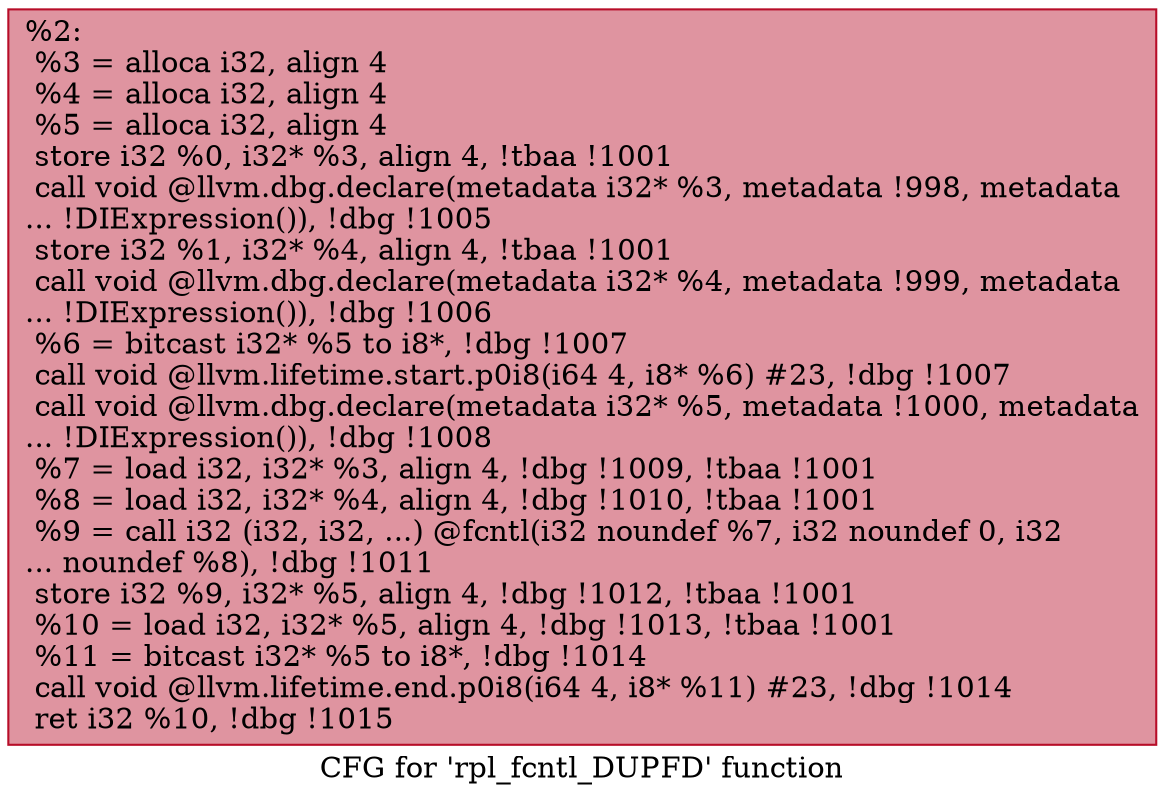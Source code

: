 digraph "CFG for 'rpl_fcntl_DUPFD' function" {
	label="CFG for 'rpl_fcntl_DUPFD' function";

	Node0x23aa4a0 [shape=record,color="#b70d28ff", style=filled, fillcolor="#b70d2870",label="{%2:\l  %3 = alloca i32, align 4\l  %4 = alloca i32, align 4\l  %5 = alloca i32, align 4\l  store i32 %0, i32* %3, align 4, !tbaa !1001\l  call void @llvm.dbg.declare(metadata i32* %3, metadata !998, metadata\l... !DIExpression()), !dbg !1005\l  store i32 %1, i32* %4, align 4, !tbaa !1001\l  call void @llvm.dbg.declare(metadata i32* %4, metadata !999, metadata\l... !DIExpression()), !dbg !1006\l  %6 = bitcast i32* %5 to i8*, !dbg !1007\l  call void @llvm.lifetime.start.p0i8(i64 4, i8* %6) #23, !dbg !1007\l  call void @llvm.dbg.declare(metadata i32* %5, metadata !1000, metadata\l... !DIExpression()), !dbg !1008\l  %7 = load i32, i32* %3, align 4, !dbg !1009, !tbaa !1001\l  %8 = load i32, i32* %4, align 4, !dbg !1010, !tbaa !1001\l  %9 = call i32 (i32, i32, ...) @fcntl(i32 noundef %7, i32 noundef 0, i32\l... noundef %8), !dbg !1011\l  store i32 %9, i32* %5, align 4, !dbg !1012, !tbaa !1001\l  %10 = load i32, i32* %5, align 4, !dbg !1013, !tbaa !1001\l  %11 = bitcast i32* %5 to i8*, !dbg !1014\l  call void @llvm.lifetime.end.p0i8(i64 4, i8* %11) #23, !dbg !1014\l  ret i32 %10, !dbg !1015\l}"];
}
